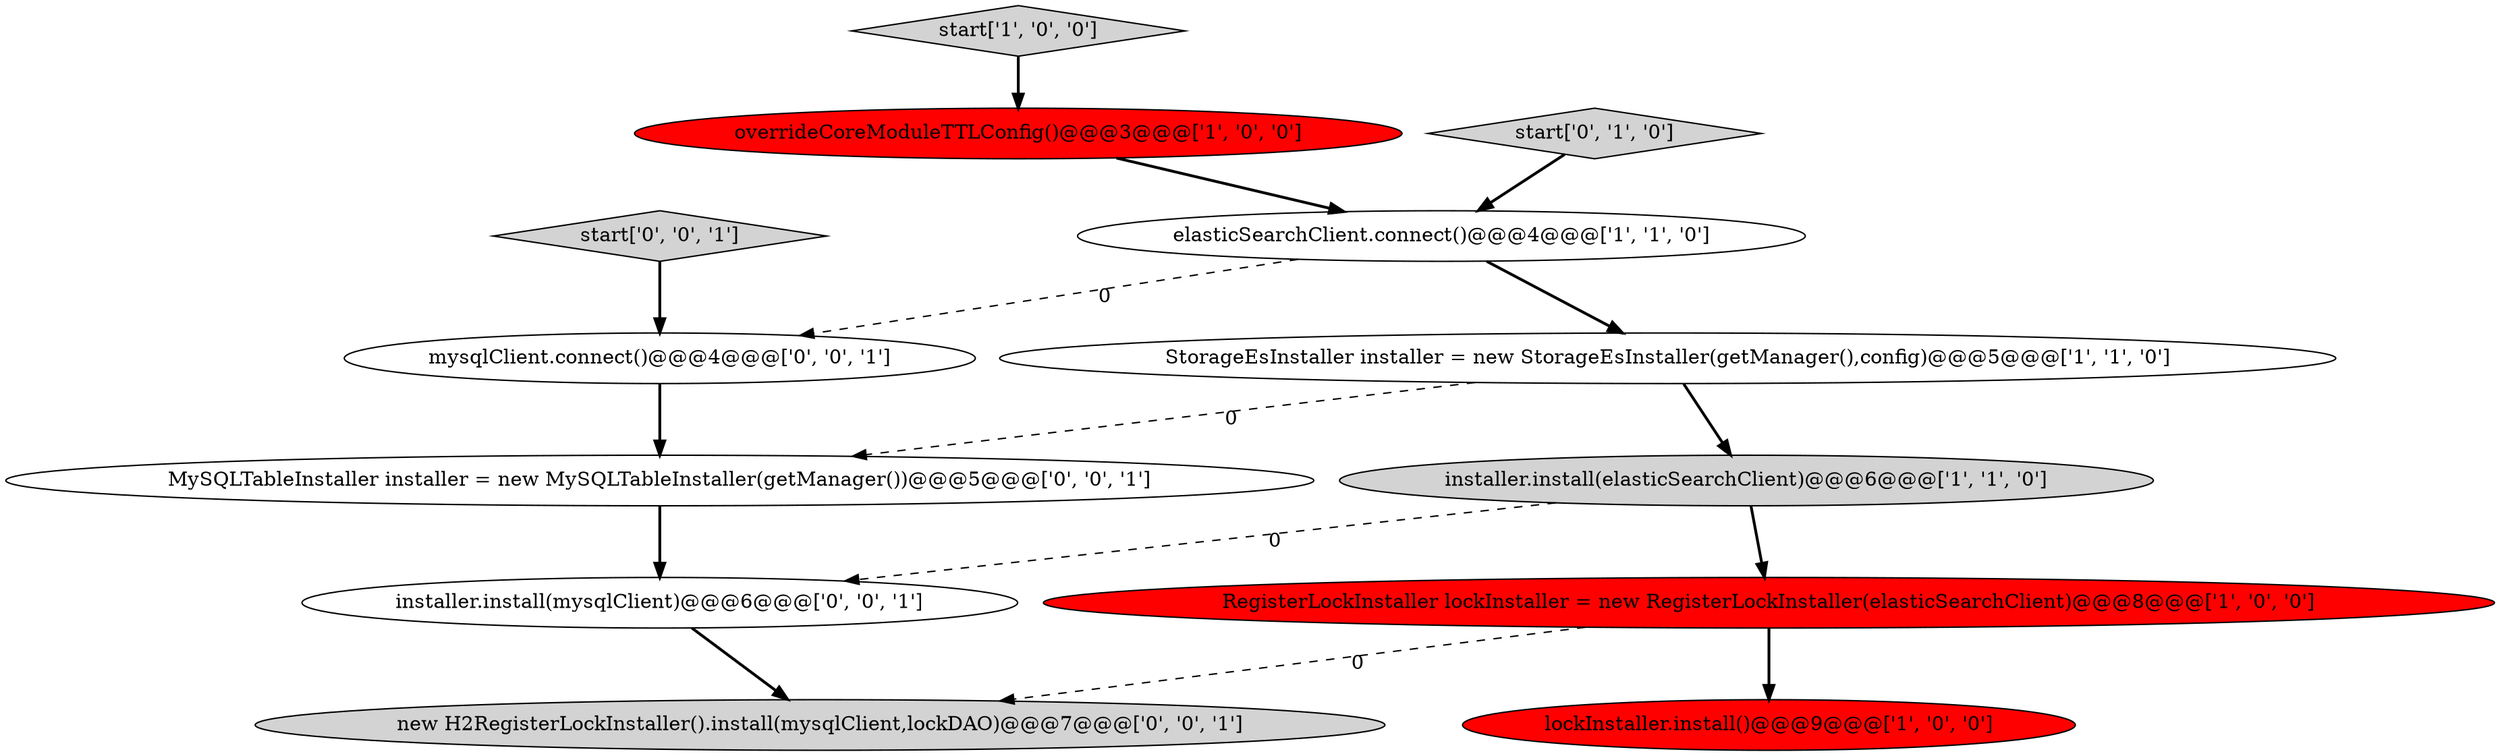 digraph {
11 [style = filled, label = "start['0', '0', '1']", fillcolor = lightgray, shape = diamond image = "AAA0AAABBB3BBB"];
9 [style = filled, label = "mysqlClient.connect()@@@4@@@['0', '0', '1']", fillcolor = white, shape = ellipse image = "AAA0AAABBB3BBB"];
0 [style = filled, label = "RegisterLockInstaller lockInstaller = new RegisterLockInstaller(elasticSearchClient)@@@8@@@['1', '0', '0']", fillcolor = red, shape = ellipse image = "AAA1AAABBB1BBB"];
5 [style = filled, label = "start['1', '0', '0']", fillcolor = lightgray, shape = diamond image = "AAA0AAABBB1BBB"];
4 [style = filled, label = "installer.install(elasticSearchClient)@@@6@@@['1', '1', '0']", fillcolor = lightgray, shape = ellipse image = "AAA0AAABBB1BBB"];
6 [style = filled, label = "lockInstaller.install()@@@9@@@['1', '0', '0']", fillcolor = red, shape = ellipse image = "AAA1AAABBB1BBB"];
1 [style = filled, label = "overrideCoreModuleTTLConfig()@@@3@@@['1', '0', '0']", fillcolor = red, shape = ellipse image = "AAA1AAABBB1BBB"];
3 [style = filled, label = "StorageEsInstaller installer = new StorageEsInstaller(getManager(),config)@@@5@@@['1', '1', '0']", fillcolor = white, shape = ellipse image = "AAA0AAABBB1BBB"];
8 [style = filled, label = "MySQLTableInstaller installer = new MySQLTableInstaller(getManager())@@@5@@@['0', '0', '1']", fillcolor = white, shape = ellipse image = "AAA0AAABBB3BBB"];
12 [style = filled, label = "new H2RegisterLockInstaller().install(mysqlClient,lockDAO)@@@7@@@['0', '0', '1']", fillcolor = lightgray, shape = ellipse image = "AAA0AAABBB3BBB"];
7 [style = filled, label = "start['0', '1', '0']", fillcolor = lightgray, shape = diamond image = "AAA0AAABBB2BBB"];
2 [style = filled, label = "elasticSearchClient.connect()@@@4@@@['1', '1', '0']", fillcolor = white, shape = ellipse image = "AAA0AAABBB1BBB"];
10 [style = filled, label = "installer.install(mysqlClient)@@@6@@@['0', '0', '1']", fillcolor = white, shape = ellipse image = "AAA0AAABBB3BBB"];
3->8 [style = dashed, label="0"];
5->1 [style = bold, label=""];
8->10 [style = bold, label=""];
1->2 [style = bold, label=""];
0->12 [style = dashed, label="0"];
4->10 [style = dashed, label="0"];
9->8 [style = bold, label=""];
11->9 [style = bold, label=""];
0->6 [style = bold, label=""];
3->4 [style = bold, label=""];
7->2 [style = bold, label=""];
10->12 [style = bold, label=""];
2->9 [style = dashed, label="0"];
2->3 [style = bold, label=""];
4->0 [style = bold, label=""];
}
